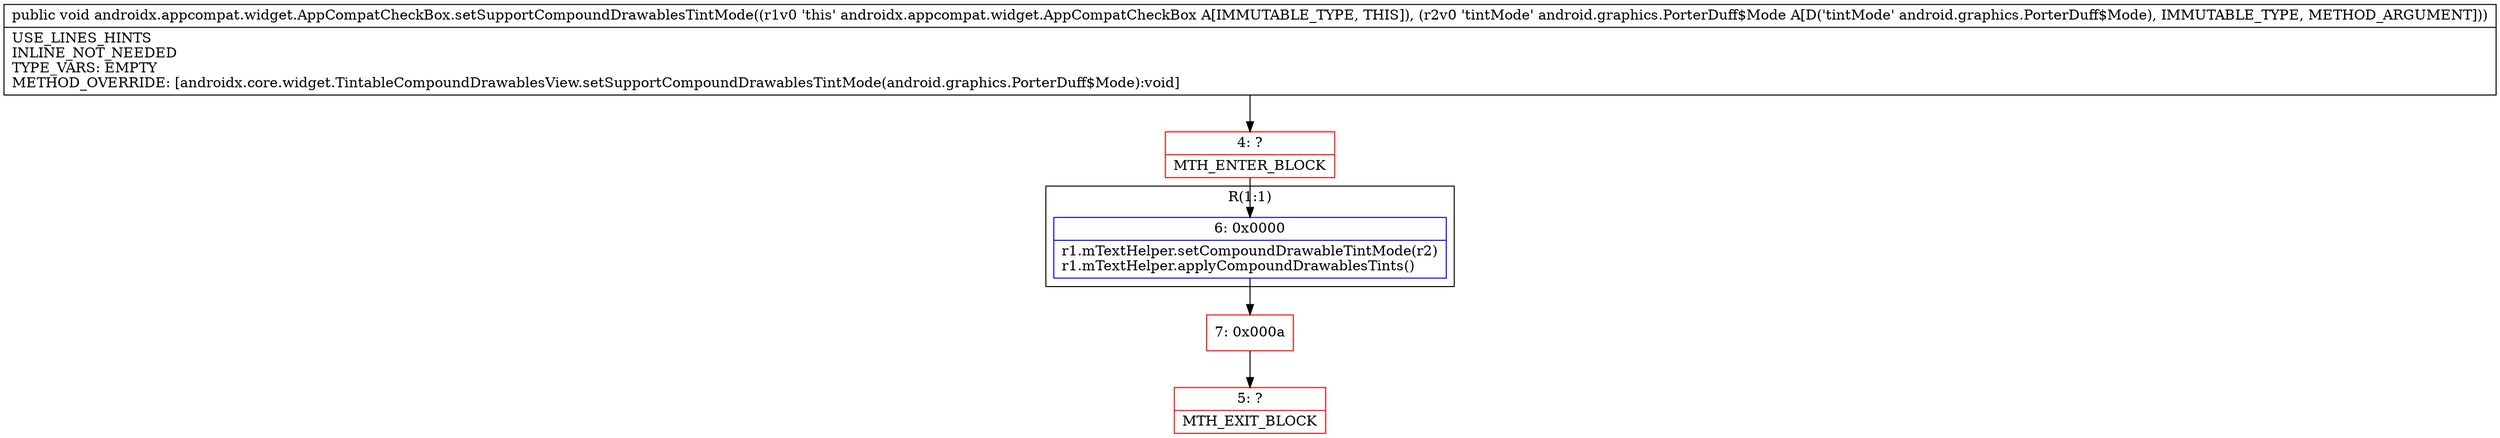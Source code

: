 digraph "CFG forandroidx.appcompat.widget.AppCompatCheckBox.setSupportCompoundDrawablesTintMode(Landroid\/graphics\/PorterDuff$Mode;)V" {
subgraph cluster_Region_238339290 {
label = "R(1:1)";
node [shape=record,color=blue];
Node_6 [shape=record,label="{6\:\ 0x0000|r1.mTextHelper.setCompoundDrawableTintMode(r2)\lr1.mTextHelper.applyCompoundDrawablesTints()\l}"];
}
Node_4 [shape=record,color=red,label="{4\:\ ?|MTH_ENTER_BLOCK\l}"];
Node_7 [shape=record,color=red,label="{7\:\ 0x000a}"];
Node_5 [shape=record,color=red,label="{5\:\ ?|MTH_EXIT_BLOCK\l}"];
MethodNode[shape=record,label="{public void androidx.appcompat.widget.AppCompatCheckBox.setSupportCompoundDrawablesTintMode((r1v0 'this' androidx.appcompat.widget.AppCompatCheckBox A[IMMUTABLE_TYPE, THIS]), (r2v0 'tintMode' android.graphics.PorterDuff$Mode A[D('tintMode' android.graphics.PorterDuff$Mode), IMMUTABLE_TYPE, METHOD_ARGUMENT]))  | USE_LINES_HINTS\lINLINE_NOT_NEEDED\lTYPE_VARS: EMPTY\lMETHOD_OVERRIDE: [androidx.core.widget.TintableCompoundDrawablesView.setSupportCompoundDrawablesTintMode(android.graphics.PorterDuff$Mode):void]\l}"];
MethodNode -> Node_4;Node_6 -> Node_7;
Node_4 -> Node_6;
Node_7 -> Node_5;
}


